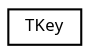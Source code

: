 digraph "Graphical Class Hierarchy"
{
  edge [fontname="Sans",fontsize="8",labelfontname="Sans",labelfontsize="8"];
  node [fontname="Sans",fontsize="8",shape=record];
  rankdir="LR";
  Node1 [label="TKey",height=0.2,width=0.4,color="black", fillcolor="white", style="filled",URL="$union_t_key.html"];
}
